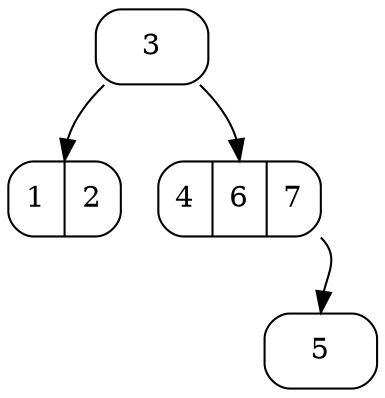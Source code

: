 digraph G {
1 [ shape = Mrecord, label = "3" ];
1 -> 2 [headport = n];
1 -> 3 [headport = n];
2 [ shape = Mrecord, label = "<f1> 1|<f2> 2" ];
3 [ shape = Mrecord, label = "<f1> 4|<f2> 6|<f3> 7" ];
3 -> 4 [tailport = se, headport = n];
4 [ shape = Mrecord, label = "5" ];
}
